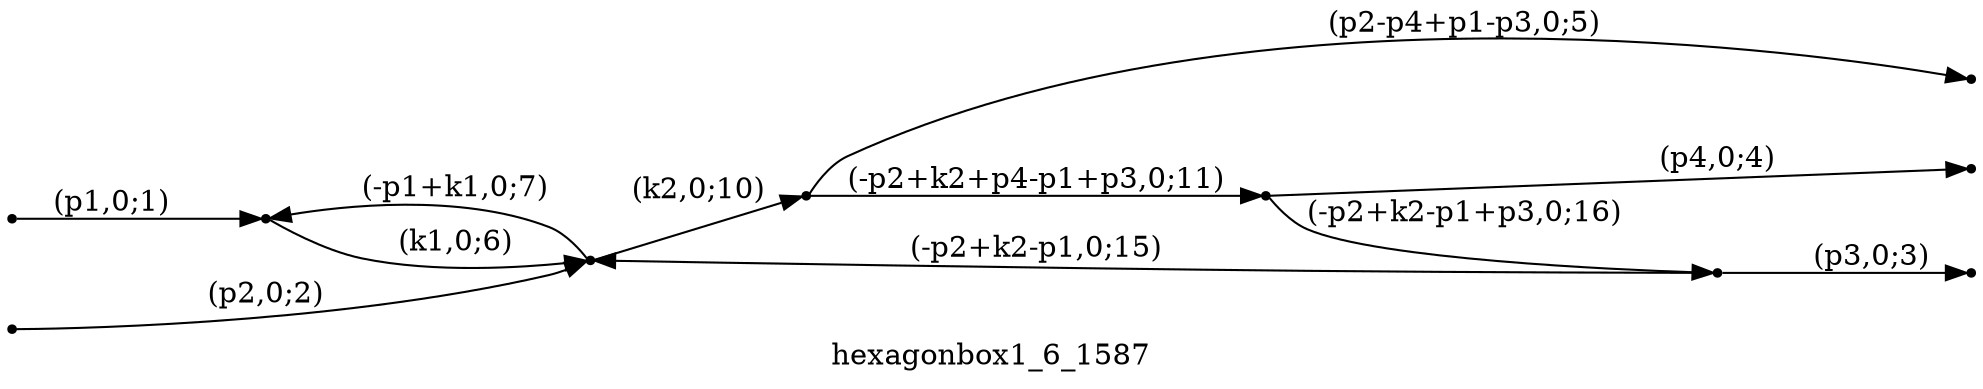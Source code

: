 digraph hexagonbox1_6_1587 {
  label="hexagonbox1_6_1587";
  rankdir="LR";
  subgraph edges {
    -1 -> 2 [label="(p1,0;1)"];
    -2 -> 4 [label="(p2,0;2)"];
    5 -> -3 [label="(p3,0;3)"];
    3 -> -4 [label="(p4,0;4)"];
    1 -> -5 [label="(p2-p4+p1-p3,0;5)"];
    2 -> 4 [label="(k1,0;6)"];
    4 -> 2 [label="(-p1+k1,0;7)"];
    4 -> 1 [label="(k2,0;10)"];
    1 -> 3 [label="(-p2+k2+p4-p1+p3,0;11)"];
    5 -> 4 [label="(-p2+k2-p1,0;15)"];
    3 -> 5 [label="(-p2+k2-p1+p3,0;16)"];
  }
  subgraph incoming { rank="source"; -1; -2; }
  subgraph outgoing { rank="sink"; -3; -4; -5; }
-5 [shape=point];
-4 [shape=point];
-3 [shape=point];
-2 [shape=point];
-1 [shape=point];
1 [shape=point];
2 [shape=point];
3 [shape=point];
4 [shape=point];
5 [shape=point];
}

